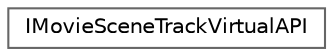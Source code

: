 digraph "Graphical Class Hierarchy"
{
 // INTERACTIVE_SVG=YES
 // LATEX_PDF_SIZE
  bgcolor="transparent";
  edge [fontname=Helvetica,fontsize=10,labelfontname=Helvetica,labelfontsize=10];
  node [fontname=Helvetica,fontsize=10,shape=box,height=0.2,width=0.4];
  rankdir="LR";
  Node0 [id="Node000000",label="IMovieSceneTrackVirtualAPI",height=0.2,width=0.4,color="grey40", fillcolor="white", style="filled",URL="$d5/d69/classIMovieSceneTrackVirtualAPI.html",tooltip=" "];
}
